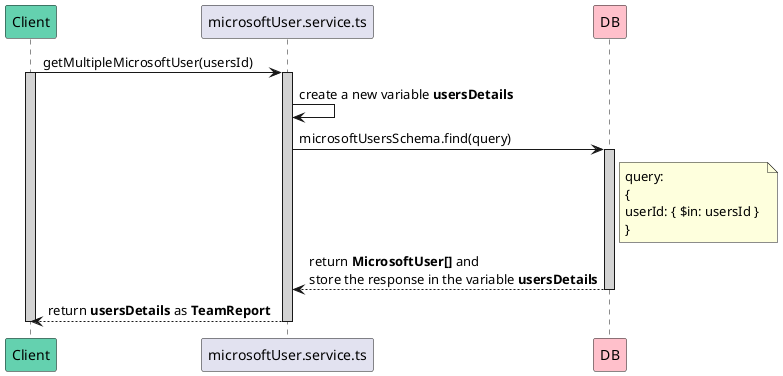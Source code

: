 @startuml getMultipleMicrosoftUser
participant Client #64D1AF
participant microsoftUser.service.ts
participant DB #FFC0CB

Client -> microsoftUser.service.ts : getMultipleMicrosoftUser(usersId)
activate Client #D3D3D3
activate microsoftUser.service.ts #D3D3D3   

microsoftUser.service.ts -> microsoftUser.service.ts: create a new variable **usersDetails**

microsoftUser.service.ts -> DB: microsoftUsersSchema.find(query)
activate DB #D3D3D3
note right of DB: query: \n{\nuserId: { $in: usersId } \n}

DB --> microsoftUser.service.ts: return **MicrosoftUser[]** and \nstore the response in the variable **usersDetails**
deactivate DB
microsoftUser.service.ts --> Client: return **usersDetails** as **TeamReport**
deactivate microsoftUser.service.ts
deactivate Client
@enduml
